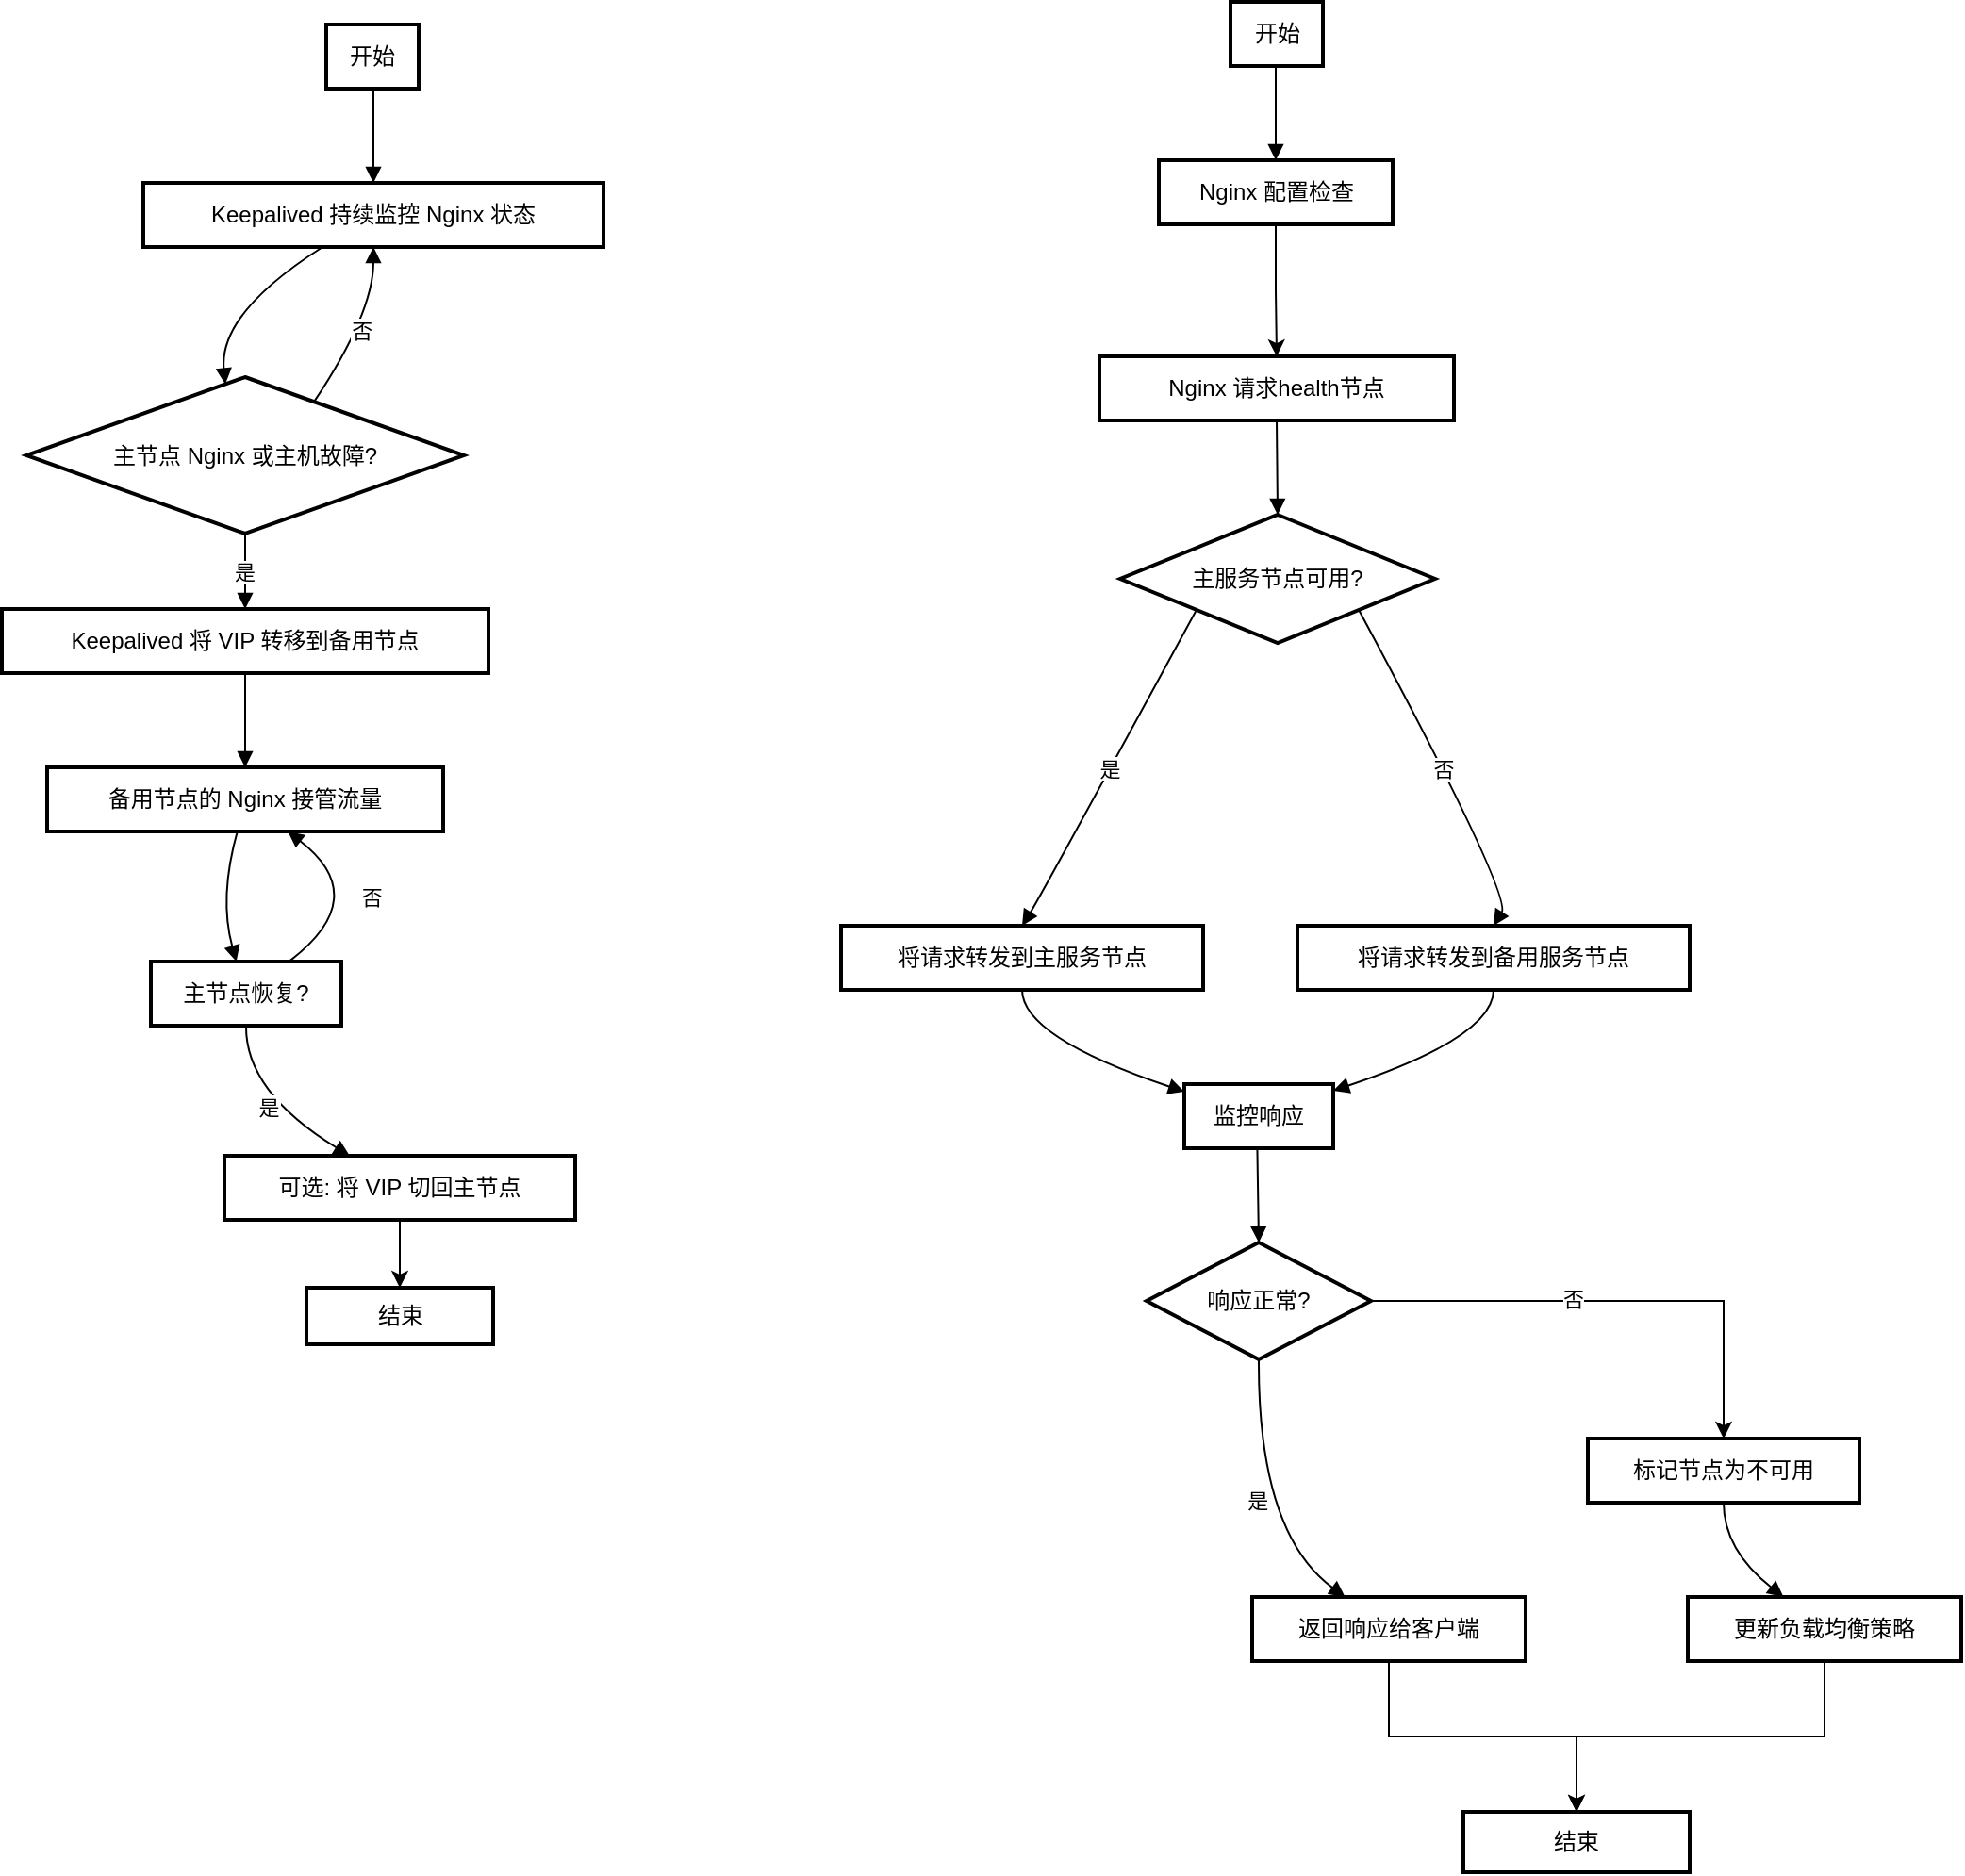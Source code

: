 <mxfile version="24.6.5" type="github">
  <diagram name="第 1 页" id="es809ibb47ByKzEZP1Dd">
    <mxGraphModel dx="2074" dy="1098" grid="1" gridSize="10" guides="1" tooltips="1" connect="1" arrows="1" fold="1" page="1" pageScale="1" pageWidth="827" pageHeight="1169" math="0" shadow="0">
      <root>
        <mxCell id="0" />
        <mxCell id="1" parent="0" />
        <mxCell id="yAMQOu3uMsPidFsK8TRN-41" value="开始" style="whiteSpace=wrap;strokeWidth=2;" parent="1" vertex="1">
          <mxGeometry x="192" y="20" width="49" height="34" as="geometry" />
        </mxCell>
        <mxCell id="yAMQOu3uMsPidFsK8TRN-42" value="Keepalived 持续监控 Nginx 状态" style="whiteSpace=wrap;strokeWidth=2;" parent="1" vertex="1">
          <mxGeometry x="95" y="104" width="244" height="34" as="geometry" />
        </mxCell>
        <mxCell id="yAMQOu3uMsPidFsK8TRN-43" value="主节点 Nginx 或主机故障?" style="rhombus;strokeWidth=2;whiteSpace=wrap;" parent="1" vertex="1">
          <mxGeometry x="33" y="207" width="232" height="83" as="geometry" />
        </mxCell>
        <mxCell id="yAMQOu3uMsPidFsK8TRN-44" value="Keepalived 将 VIP 转移到备用节点" style="whiteSpace=wrap;strokeWidth=2;" parent="1" vertex="1">
          <mxGeometry x="20" y="330" width="258" height="34" as="geometry" />
        </mxCell>
        <mxCell id="yAMQOu3uMsPidFsK8TRN-45" value="备用节点的 Nginx 接管流量" style="whiteSpace=wrap;strokeWidth=2;" parent="1" vertex="1">
          <mxGeometry x="44" y="414" width="210" height="34" as="geometry" />
        </mxCell>
        <mxCell id="yAMQOu3uMsPidFsK8TRN-46" value="主节点恢复?" style="whiteSpace=wrap;strokeWidth=2;" parent="1" vertex="1">
          <mxGeometry x="99" y="517" width="101" height="34" as="geometry" />
        </mxCell>
        <mxCell id="AqHvkBbBSC4LO_tjrpmg-26" value="" style="edgeStyle=orthogonalEdgeStyle;rounded=0;orthogonalLoop=1;jettySize=auto;html=1;" edge="1" parent="1" source="yAMQOu3uMsPidFsK8TRN-47" target="AqHvkBbBSC4LO_tjrpmg-25">
          <mxGeometry relative="1" as="geometry" />
        </mxCell>
        <mxCell id="yAMQOu3uMsPidFsK8TRN-47" value="可选: 将 VIP 切回主节点" style="whiteSpace=wrap;strokeWidth=2;" parent="1" vertex="1">
          <mxGeometry x="138" y="620" width="186" height="34" as="geometry" />
        </mxCell>
        <mxCell id="yAMQOu3uMsPidFsK8TRN-48" value="" style="curved=1;startArrow=none;endArrow=block;exitX=0.51;exitY=1;entryX=0.5;entryY=0;rounded=0;" parent="1" source="yAMQOu3uMsPidFsK8TRN-41" target="yAMQOu3uMsPidFsK8TRN-42" edge="1">
          <mxGeometry relative="1" as="geometry">
            <Array as="points" />
          </mxGeometry>
        </mxCell>
        <mxCell id="yAMQOu3uMsPidFsK8TRN-49" value="" style="curved=1;startArrow=none;endArrow=block;exitX=0.39;exitY=1;entryX=0.45;entryY=0;rounded=0;" parent="1" source="yAMQOu3uMsPidFsK8TRN-42" target="yAMQOu3uMsPidFsK8TRN-43" edge="1">
          <mxGeometry relative="1" as="geometry">
            <Array as="points">
              <mxPoint x="135" y="173" />
            </Array>
          </mxGeometry>
        </mxCell>
        <mxCell id="yAMQOu3uMsPidFsK8TRN-50" value="否" style="curved=1;startArrow=none;endArrow=block;exitX=0.73;exitY=0;entryX=0.5;entryY=1;rounded=0;" parent="1" source="yAMQOu3uMsPidFsK8TRN-43" target="yAMQOu3uMsPidFsK8TRN-42" edge="1">
          <mxGeometry relative="1" as="geometry">
            <Array as="points">
              <mxPoint x="217" y="173" />
            </Array>
          </mxGeometry>
        </mxCell>
        <mxCell id="yAMQOu3uMsPidFsK8TRN-51" value="是" style="curved=1;startArrow=none;endArrow=block;exitX=0.5;exitY=1;entryX=0.5;entryY=0.01;rounded=0;" parent="1" source="yAMQOu3uMsPidFsK8TRN-43" target="yAMQOu3uMsPidFsK8TRN-44" edge="1">
          <mxGeometry relative="1" as="geometry">
            <Array as="points" />
          </mxGeometry>
        </mxCell>
        <mxCell id="yAMQOu3uMsPidFsK8TRN-52" value="" style="curved=1;startArrow=none;endArrow=block;exitX=0.5;exitY=1.01;entryX=0.5;entryY=0.01;rounded=0;" parent="1" source="yAMQOu3uMsPidFsK8TRN-44" target="yAMQOu3uMsPidFsK8TRN-45" edge="1">
          <mxGeometry relative="1" as="geometry">
            <Array as="points" />
          </mxGeometry>
        </mxCell>
        <mxCell id="yAMQOu3uMsPidFsK8TRN-53" value="" style="curved=1;startArrow=none;endArrow=block;exitX=0.48;exitY=1.01;entryX=0.45;entryY=0.01;rounded=0;" parent="1" source="yAMQOu3uMsPidFsK8TRN-45" target="yAMQOu3uMsPidFsK8TRN-46" edge="1">
          <mxGeometry relative="1" as="geometry">
            <Array as="points">
              <mxPoint x="135" y="483" />
            </Array>
          </mxGeometry>
        </mxCell>
        <mxCell id="yAMQOu3uMsPidFsK8TRN-54" value="否" style="curved=1;startArrow=none;endArrow=block;exitX=0.72;exitY=0.01;entryX=0.61;entryY=1.01;rounded=0;" parent="1" source="yAMQOu3uMsPidFsK8TRN-46" target="yAMQOu3uMsPidFsK8TRN-45" edge="1">
          <mxGeometry relative="1" as="geometry">
            <Array as="points">
              <mxPoint x="217" y="483" />
            </Array>
          </mxGeometry>
        </mxCell>
        <mxCell id="yAMQOu3uMsPidFsK8TRN-55" value="是" style="curved=1;startArrow=none;endArrow=block;exitX=0.5;exitY=1.01;entryX=0.36;entryY=0.01;rounded=0;" parent="1" source="yAMQOu3uMsPidFsK8TRN-46" target="yAMQOu3uMsPidFsK8TRN-47" edge="1">
          <mxGeometry relative="1" as="geometry">
            <Array as="points">
              <mxPoint x="149" y="586" />
            </Array>
          </mxGeometry>
        </mxCell>
        <mxCell id="AqHvkBbBSC4LO_tjrpmg-1" value="开始" style="whiteSpace=wrap;strokeWidth=2;" vertex="1" parent="1">
          <mxGeometry x="671.5" y="8" width="49" height="34" as="geometry" />
        </mxCell>
        <mxCell id="AqHvkBbBSC4LO_tjrpmg-31" value="" style="edgeStyle=orthogonalEdgeStyle;rounded=0;orthogonalLoop=1;jettySize=auto;html=1;" edge="1" parent="1" source="AqHvkBbBSC4LO_tjrpmg-2" target="AqHvkBbBSC4LO_tjrpmg-3">
          <mxGeometry relative="1" as="geometry" />
        </mxCell>
        <mxCell id="AqHvkBbBSC4LO_tjrpmg-2" value="Nginx 配置检查" style="whiteSpace=wrap;strokeWidth=2;" vertex="1" parent="1">
          <mxGeometry x="633.5" y="92" width="124" height="34" as="geometry" />
        </mxCell>
        <mxCell id="AqHvkBbBSC4LO_tjrpmg-3" value="Nginx 请求health节点" style="whiteSpace=wrap;strokeWidth=2;" vertex="1" parent="1">
          <mxGeometry x="602" y="196" width="188" height="34" as="geometry" />
        </mxCell>
        <mxCell id="AqHvkBbBSC4LO_tjrpmg-4" value="主服务节点可用?" style="rhombus;strokeWidth=2;whiteSpace=wrap;" vertex="1" parent="1">
          <mxGeometry x="613" y="280" width="167" height="68" as="geometry" />
        </mxCell>
        <mxCell id="AqHvkBbBSC4LO_tjrpmg-5" value="将请求转发到主服务节点" style="whiteSpace=wrap;strokeWidth=2;" vertex="1" parent="1">
          <mxGeometry x="465" y="498" width="192" height="34" as="geometry" />
        </mxCell>
        <mxCell id="AqHvkBbBSC4LO_tjrpmg-6" value="将请求转发到备用服务节点" style="whiteSpace=wrap;strokeWidth=2;" vertex="1" parent="1">
          <mxGeometry x="707" y="498" width="208" height="34" as="geometry" />
        </mxCell>
        <mxCell id="AqHvkBbBSC4LO_tjrpmg-7" value="监控响应" style="whiteSpace=wrap;strokeWidth=2;" vertex="1" parent="1">
          <mxGeometry x="647" y="582" width="79" height="34" as="geometry" />
        </mxCell>
        <mxCell id="AqHvkBbBSC4LO_tjrpmg-27" style="edgeStyle=orthogonalEdgeStyle;rounded=0;orthogonalLoop=1;jettySize=auto;html=1;entryX=0.5;entryY=0;entryDx=0;entryDy=0;" edge="1" parent="1" source="AqHvkBbBSC4LO_tjrpmg-8" target="AqHvkBbBSC4LO_tjrpmg-10">
          <mxGeometry relative="1" as="geometry" />
        </mxCell>
        <mxCell id="AqHvkBbBSC4LO_tjrpmg-28" value="否" style="edgeLabel;html=1;align=center;verticalAlign=middle;resizable=0;points=[];" vertex="1" connectable="0" parent="AqHvkBbBSC4LO_tjrpmg-27">
          <mxGeometry x="-0.177" y="1" relative="1" as="geometry">
            <mxPoint as="offset" />
          </mxGeometry>
        </mxCell>
        <mxCell id="AqHvkBbBSC4LO_tjrpmg-8" value="响应正常?" style="rhombus;strokeWidth=2;whiteSpace=wrap;" vertex="1" parent="1">
          <mxGeometry x="627" y="666" width="119" height="62" as="geometry" />
        </mxCell>
        <mxCell id="AqHvkBbBSC4LO_tjrpmg-30" value="" style="edgeStyle=orthogonalEdgeStyle;rounded=0;orthogonalLoop=1;jettySize=auto;html=1;" edge="1" parent="1" source="AqHvkBbBSC4LO_tjrpmg-9" target="AqHvkBbBSC4LO_tjrpmg-29">
          <mxGeometry relative="1" as="geometry" />
        </mxCell>
        <mxCell id="AqHvkBbBSC4LO_tjrpmg-9" value="返回响应给客户端" style="whiteSpace=wrap;strokeWidth=2;" vertex="1" parent="1">
          <mxGeometry x="683" y="854" width="145" height="34" as="geometry" />
        </mxCell>
        <mxCell id="AqHvkBbBSC4LO_tjrpmg-10" value="标记节点为不可用" style="whiteSpace=wrap;strokeWidth=2;" vertex="1" parent="1">
          <mxGeometry x="861" y="770" width="144" height="34" as="geometry" />
        </mxCell>
        <mxCell id="AqHvkBbBSC4LO_tjrpmg-32" style="edgeStyle=orthogonalEdgeStyle;rounded=0;orthogonalLoop=1;jettySize=auto;html=1;entryX=0.5;entryY=0;entryDx=0;entryDy=0;" edge="1" parent="1" source="AqHvkBbBSC4LO_tjrpmg-11" target="AqHvkBbBSC4LO_tjrpmg-29">
          <mxGeometry relative="1" as="geometry" />
        </mxCell>
        <mxCell id="AqHvkBbBSC4LO_tjrpmg-11" value="更新负载均衡策略" style="whiteSpace=wrap;strokeWidth=2;" vertex="1" parent="1">
          <mxGeometry x="914" y="854" width="145" height="34" as="geometry" />
        </mxCell>
        <mxCell id="AqHvkBbBSC4LO_tjrpmg-12" value="" style="curved=1;startArrow=none;endArrow=block;exitX=0.49;exitY=1;entryX=0.5;entryY=0;rounded=0;" edge="1" parent="1" source="AqHvkBbBSC4LO_tjrpmg-1" target="AqHvkBbBSC4LO_tjrpmg-2">
          <mxGeometry relative="1" as="geometry">
            <Array as="points" />
          </mxGeometry>
        </mxCell>
        <mxCell id="AqHvkBbBSC4LO_tjrpmg-14" value="" style="curved=1;startArrow=none;endArrow=block;exitX=0.5;exitY=1;entryX=0.5;entryY=0;rounded=0;" edge="1" parent="1" source="AqHvkBbBSC4LO_tjrpmg-3" target="AqHvkBbBSC4LO_tjrpmg-4">
          <mxGeometry relative="1" as="geometry">
            <Array as="points" />
          </mxGeometry>
        </mxCell>
        <mxCell id="AqHvkBbBSC4LO_tjrpmg-15" value="是" style="curved=1;startArrow=none;endArrow=block;exitX=0;exitY=0.97;entryX=0.5;entryY=0;rounded=0;" edge="1" parent="1" source="AqHvkBbBSC4LO_tjrpmg-4" target="AqHvkBbBSC4LO_tjrpmg-5">
          <mxGeometry relative="1" as="geometry">
            <Array as="points">
              <mxPoint x="571" y="482" />
            </Array>
          </mxGeometry>
        </mxCell>
        <mxCell id="AqHvkBbBSC4LO_tjrpmg-16" value="否" style="curved=1;startArrow=none;endArrow=block;exitX=1;exitY=0.97;entryX=0.5;entryY=0;rounded=0;" edge="1" parent="1" source="AqHvkBbBSC4LO_tjrpmg-4" target="AqHvkBbBSC4LO_tjrpmg-6">
          <mxGeometry relative="1" as="geometry">
            <Array as="points">
              <mxPoint x="821" y="482" />
            </Array>
          </mxGeometry>
        </mxCell>
        <mxCell id="AqHvkBbBSC4LO_tjrpmg-17" value="" style="curved=1;startArrow=none;endArrow=block;exitX=0.5;exitY=1;entryX=-0.01;entryY=0.11;rounded=0;" edge="1" parent="1" source="AqHvkBbBSC4LO_tjrpmg-5" target="AqHvkBbBSC4LO_tjrpmg-7">
          <mxGeometry relative="1" as="geometry">
            <Array as="points">
              <mxPoint x="561" y="557" />
            </Array>
          </mxGeometry>
        </mxCell>
        <mxCell id="AqHvkBbBSC4LO_tjrpmg-18" value="" style="curved=1;startArrow=none;endArrow=block;exitX=0.5;exitY=1;entryX=0.99;entryY=0.11;rounded=0;" edge="1" parent="1" source="AqHvkBbBSC4LO_tjrpmg-6" target="AqHvkBbBSC4LO_tjrpmg-7">
          <mxGeometry relative="1" as="geometry">
            <Array as="points">
              <mxPoint x="811" y="557" />
            </Array>
          </mxGeometry>
        </mxCell>
        <mxCell id="AqHvkBbBSC4LO_tjrpmg-19" value="" style="curved=1;startArrow=none;endArrow=block;exitX=0.49;exitY=1;entryX=0.5;entryY=0;rounded=0;" edge="1" parent="1" source="AqHvkBbBSC4LO_tjrpmg-7" target="AqHvkBbBSC4LO_tjrpmg-8">
          <mxGeometry relative="1" as="geometry">
            <Array as="points" />
          </mxGeometry>
        </mxCell>
        <mxCell id="AqHvkBbBSC4LO_tjrpmg-20" value="是" style="curved=1;startArrow=none;endArrow=block;exitX=0.5;exitY=1;entryX=0.34;entryY=0;rounded=0;" edge="1" parent="1" source="AqHvkBbBSC4LO_tjrpmg-8" target="AqHvkBbBSC4LO_tjrpmg-9">
          <mxGeometry relative="1" as="geometry">
            <Array as="points">
              <mxPoint x="686" y="820" />
            </Array>
          </mxGeometry>
        </mxCell>
        <mxCell id="AqHvkBbBSC4LO_tjrpmg-22" value="" style="curved=1;startArrow=none;endArrow=block;exitX=0.5;exitY=1;entryX=0.35;entryY=0;rounded=0;" edge="1" parent="1" source="AqHvkBbBSC4LO_tjrpmg-10" target="AqHvkBbBSC4LO_tjrpmg-11">
          <mxGeometry relative="1" as="geometry">
            <Array as="points">
              <mxPoint x="933" y="829" />
            </Array>
          </mxGeometry>
        </mxCell>
        <mxCell id="AqHvkBbBSC4LO_tjrpmg-25" value="结束" style="whiteSpace=wrap;html=1;strokeWidth=2;" vertex="1" parent="1">
          <mxGeometry x="181.5" y="690" width="99" height="30" as="geometry" />
        </mxCell>
        <mxCell id="AqHvkBbBSC4LO_tjrpmg-29" value="结束" style="whiteSpace=wrap;html=1;strokeWidth=2;" vertex="1" parent="1">
          <mxGeometry x="795" y="968" width="120" height="32" as="geometry" />
        </mxCell>
      </root>
    </mxGraphModel>
  </diagram>
</mxfile>
